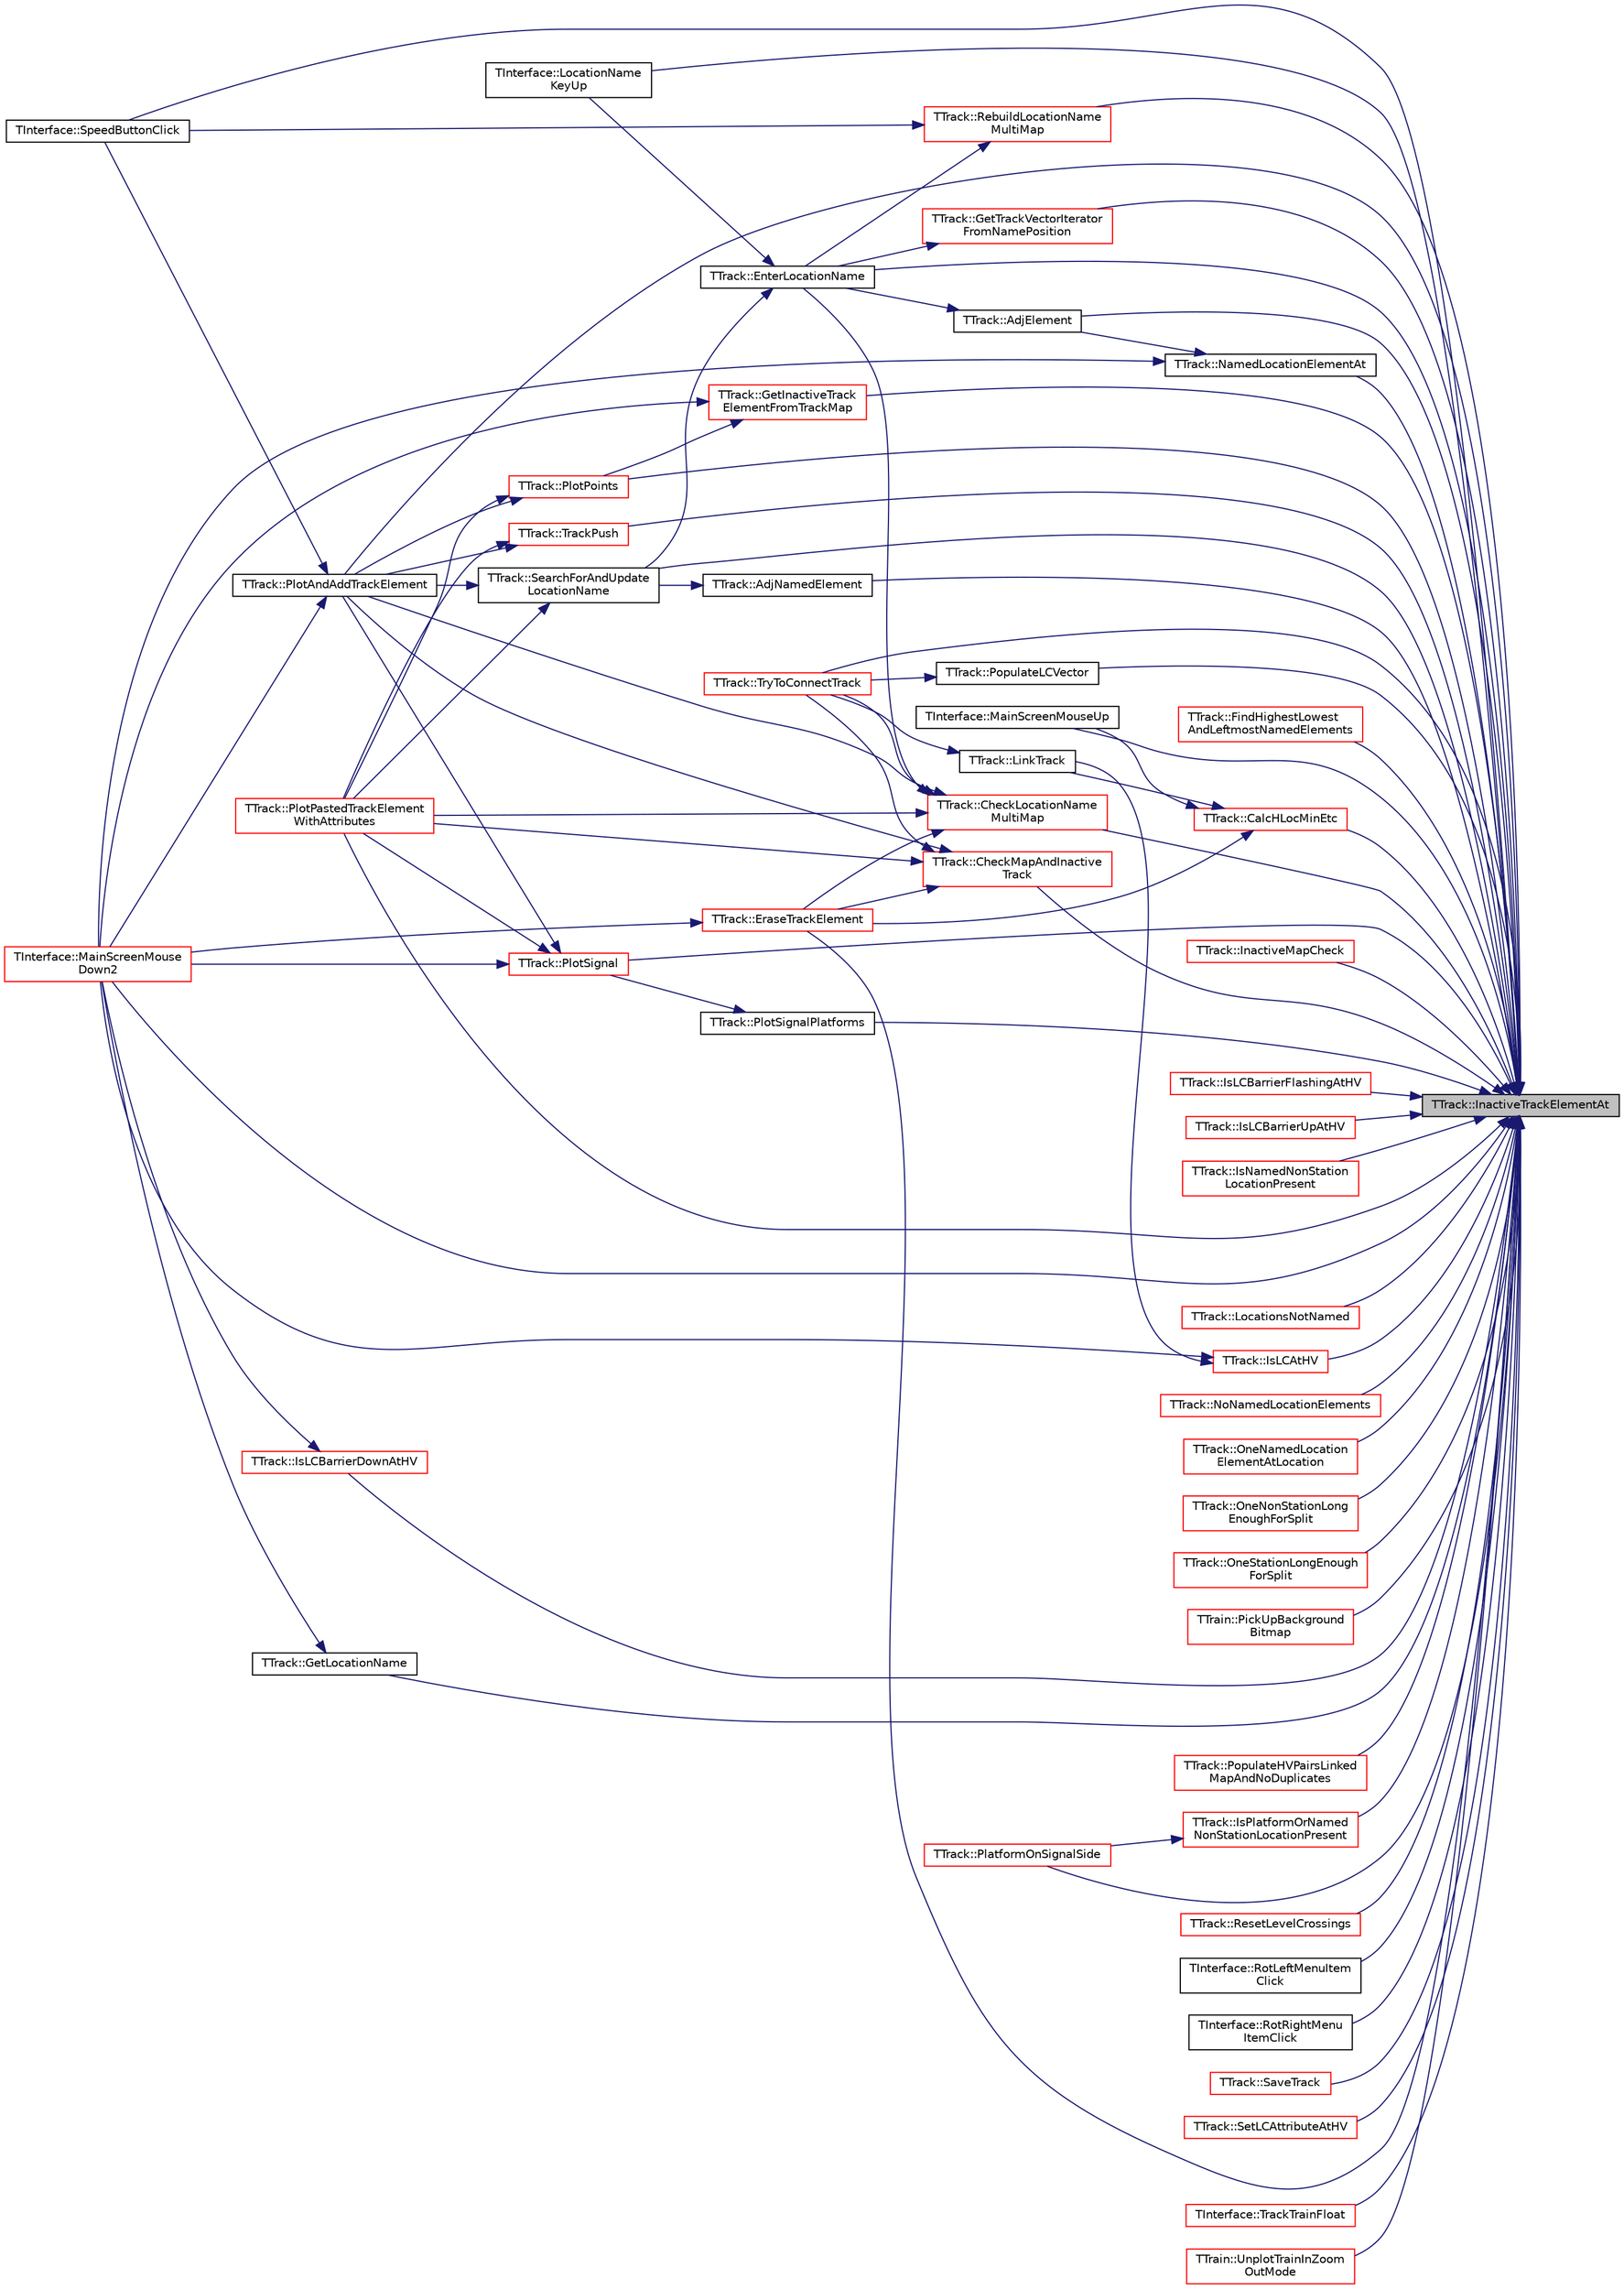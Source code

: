 digraph "TTrack::InactiveTrackElementAt"
{
 // INTERACTIVE_SVG=YES
 // LATEX_PDF_SIZE
  edge [fontname="Helvetica",fontsize="10",labelfontname="Helvetica",labelfontsize="10"];
  node [fontname="Helvetica",fontsize="10",shape=record];
  rankdir="RL";
  Node1 [label="TTrack::InactiveTrackElementAt",height=0.2,width=0.4,color="black", fillcolor="grey75", style="filled", fontcolor="black",tooltip="A range-checked version of InactiveTrackVector.at(At)"];
  Node1 -> Node2 [dir="back",color="midnightblue",fontsize="10",style="solid",fontname="Helvetica"];
  Node2 [label="TTrack::AdjElement",height=0.2,width=0.4,color="black", fillcolor="white", style="filled",URL="$class_t_track.html#a607c6164af3158c328dd7c3ae25236c7",tooltip="Used during location naming to check for adjacent named elements to a given element at HLoc & VLoc wi..."];
  Node2 -> Node3 [dir="back",color="midnightblue",fontsize="10",style="solid",fontname="Helvetica"];
  Node3 [label="TTrack::EnterLocationName",height=0.2,width=0.4,color="black", fillcolor="white", style="filled",URL="$class_t_track.html#a433736aed04f76b3d0c39f0696c3bb18",tooltip="All platform, concourse, footcrossing & non-station named location elements are able to have a Locati..."];
  Node3 -> Node4 [dir="back",color="midnightblue",fontsize="10",style="solid",fontname="Helvetica"];
  Node4 [label="TInterface::LocationName\lKeyUp",height=0.2,width=0.4,color="black", fillcolor="white", style="filled",URL="$class_t_interface.html#ac666c9f62cdb68b29c2a7db123a43a28",tooltip=" "];
  Node3 -> Node5 [dir="back",color="midnightblue",fontsize="10",style="solid",fontname="Helvetica"];
  Node5 [label="TTrack::SearchForAndUpdate\lLocationName",height=0.2,width=0.4,color="black", fillcolor="white", style="filled",URL="$class_t_track.html#a68519138e3b39b6ab9433cc9f7862c64",tooltip="Checks all locations that are adjacent to the one entered for linked named location elements."];
  Node5 -> Node6 [dir="back",color="midnightblue",fontsize="10",style="solid",fontname="Helvetica"];
  Node6 [label="TTrack::PlotAndAddTrackElement",height=0.2,width=0.4,color="black", fillcolor="white", style="filled",URL="$class_t_track.html#a3473a8df3ac25ff59d924a5ee347134b",tooltip="Called during track building or pasting, when an element identified by CurrentTag (i...."];
  Node6 -> Node7 [dir="back",color="midnightblue",fontsize="10",style="solid",fontname="Helvetica"];
  Node7 [label="TInterface::MainScreenMouse\lDown2",height=0.2,width=0.4,color="red", fillcolor="white", style="filled",URL="$class_t_interface.html#abf07d5edc1507de381825f17620748b2",tooltip="Called when mouse button clicked in zoom-in mode."];
  Node6 -> Node9 [dir="back",color="midnightblue",fontsize="10",style="solid",fontname="Helvetica"];
  Node9 [label="TInterface::SpeedButtonClick",height=0.2,width=0.4,color="black", fillcolor="white", style="filled",URL="$class_t_interface.html#ab1487b7a54ebacf27d7b980c65723d18",tooltip=" "];
  Node5 -> Node10 [dir="back",color="midnightblue",fontsize="10",style="solid",fontname="Helvetica"];
  Node10 [label="TTrack::PlotPastedTrackElement\lWithAttributes",height=0.2,width=0.4,color="red", fillcolor="white", style="filled",URL="$class_t_track.html#a9f93210292bf2423e0ac0d738adafe9e",tooltip="new at v2.2.0 - as PlotAndAddTrackElement but keeping speed & length attributes (for pasting) and als..."];
  Node1 -> Node113 [dir="back",color="midnightblue",fontsize="10",style="solid",fontname="Helvetica"];
  Node113 [label="TTrack::AdjNamedElement",height=0.2,width=0.4,color="black", fillcolor="white", style="filled",URL="$class_t_track.html#a96a3a6bcd38491f4f00ec2a585c6f170",tooltip="Used in SearchForAndUpdateLocationName to check for adjacent named elements to a given element at HLo..."];
  Node113 -> Node5 [dir="back",color="midnightblue",fontsize="10",style="solid",fontname="Helvetica"];
  Node1 -> Node114 [dir="back",color="midnightblue",fontsize="10",style="solid",fontname="Helvetica"];
  Node114 [label="TTrack::CalcHLocMinEtc",height=0.2,width=0.4,color="red", fillcolor="white", style="filled",URL="$class_t_track.html#a20a28eaf0308f7aedcfc78ba9eeadea9",tooltip="Examine TrackVector, InactiveTrackVector and TextVector, and set the values that indicate the extent ..."];
  Node114 -> Node115 [dir="back",color="midnightblue",fontsize="10",style="solid",fontname="Helvetica"];
  Node115 [label="TTrack::EraseTrackElement",height=0.2,width=0.4,color="red", fillcolor="white", style="filled",URL="$class_t_track.html#aa7b58c83ca1743ad3e4607ac0af9c71c",tooltip="Erases all active and inactive track elements at HLocInput & VLocInput from the vectors,..."];
  Node115 -> Node7 [dir="back",color="midnightblue",fontsize="10",style="solid",fontname="Helvetica"];
  Node114 -> Node116 [dir="back",color="midnightblue",fontsize="10",style="solid",fontname="Helvetica"];
  Node116 [label="TTrack::LinkTrack",height=0.2,width=0.4,color="black", fillcolor="white", style="filled",URL="$class_t_track.html#a17b6095b0c8de0e1493eeebd6d534247",tooltip="Attempt to link the track and return true if successful, if unsuccessful return error flag and positi..."];
  Node116 -> Node117 [dir="back",color="midnightblue",fontsize="10",style="solid",fontname="Helvetica"];
  Node117 [label="TTrack::TryToConnectTrack",height=0.2,width=0.4,color="red", fillcolor="white", style="filled",URL="$class_t_track.html#ac1dc75f1df6278c62f13e23469b80982",tooltip="Handles all tasks associated with track linking, returns true if successful (see also LinkTrack & Lin..."];
  Node114 -> Node28 [dir="back",color="midnightblue",fontsize="10",style="solid",fontname="Helvetica"];
  Node28 [label="TInterface::MainScreenMouseUp",height=0.2,width=0.4,color="black", fillcolor="white", style="filled",URL="$class_t_interface.html#a03280ee86df28a9a7cf4473cdf7b9f8b",tooltip=" "];
  Node1 -> Node124 [dir="back",color="midnightblue",fontsize="10",style="solid",fontname="Helvetica"];
  Node124 [label="TTrack::CheckLocationName\lMultiMap",height=0.2,width=0.4,color="red", fillcolor="white", style="filled",URL="$class_t_track.html#aaf3f48b8df9877499aaf4c05f804426c",tooltip="Validity test."];
  Node124 -> Node3 [dir="back",color="midnightblue",fontsize="10",style="solid",fontname="Helvetica"];
  Node124 -> Node115 [dir="back",color="midnightblue",fontsize="10",style="solid",fontname="Helvetica"];
  Node124 -> Node6 [dir="back",color="midnightblue",fontsize="10",style="solid",fontname="Helvetica"];
  Node124 -> Node10 [dir="back",color="midnightblue",fontsize="10",style="solid",fontname="Helvetica"];
  Node124 -> Node117 [dir="back",color="midnightblue",fontsize="10",style="solid",fontname="Helvetica"];
  Node1 -> Node128 [dir="back",color="midnightblue",fontsize="10",style="solid",fontname="Helvetica"];
  Node128 [label="TTrack::CheckMapAndInactive\lTrack",height=0.2,width=0.4,color="red", fillcolor="white", style="filled",URL="$class_t_track.html#a6fa2d4f2c6c94e2c6b4f7218f5356108",tooltip="Validity test."];
  Node128 -> Node115 [dir="back",color="midnightblue",fontsize="10",style="solid",fontname="Helvetica"];
  Node128 -> Node6 [dir="back",color="midnightblue",fontsize="10",style="solid",fontname="Helvetica"];
  Node128 -> Node10 [dir="back",color="midnightblue",fontsize="10",style="solid",fontname="Helvetica"];
  Node128 -> Node117 [dir="back",color="midnightblue",fontsize="10",style="solid",fontname="Helvetica"];
  Node1 -> Node3 [dir="back",color="midnightblue",fontsize="10",style="solid",fontname="Helvetica"];
  Node1 -> Node115 [dir="back",color="midnightblue",fontsize="10",style="solid",fontname="Helvetica"];
  Node1 -> Node129 [dir="back",color="midnightblue",fontsize="10",style="solid",fontname="Helvetica"];
  Node129 [label="TTrack::FindHighestLowest\lAndLeftmostNamedElements",height=0.2,width=0.4,color="red", fillcolor="white", style="filled",URL="$class_t_track.html#aabdf6becaf1d21cc5c654293cc3fc734",tooltip="Used in locating the screen name position for a named location, return true if find an inactive eleme..."];
  Node1 -> Node131 [dir="back",color="midnightblue",fontsize="10",style="solid",fontname="Helvetica"];
  Node131 [label="TTrack::GetInactiveTrack\lElementFromTrackMap",height=0.2,width=0.4,color="red", fillcolor="white", style="filled",URL="$class_t_track.html#a224071baecc50be0a643711bf9005db2",tooltip="Return a reference to the inactive element at HLoc & VLoc, if no element is found an error is thrown."];
  Node131 -> Node7 [dir="back",color="midnightblue",fontsize="10",style="solid",fontname="Helvetica"];
  Node131 -> Node152 [dir="back",color="midnightblue",fontsize="10",style="solid",fontname="Helvetica"];
  Node152 [label="TTrack::PlotPoints",height=0.2,width=0.4,color="red", fillcolor="white", style="filled",URL="$class_t_track.html#af56adb319c7003b8ddac8e55afaee3d2",tooltip="Plot points on screen according to how they are set (Attribute value), or, with both fillets if BothF..."];
  Node152 -> Node6 [dir="back",color="midnightblue",fontsize="10",style="solid",fontname="Helvetica"];
  Node152 -> Node10 [dir="back",color="midnightblue",fontsize="10",style="solid",fontname="Helvetica"];
  Node1 -> Node157 [dir="back",color="midnightblue",fontsize="10",style="solid",fontname="Helvetica"];
  Node157 [label="TTrack::GetLocationName",height=0.2,width=0.4,color="black", fillcolor="white", style="filled",URL="$class_t_track.html#a2e0511d60228cefd27d9a52b8dd3cba4",tooltip="Return location name for a given inactive track vector position."];
  Node157 -> Node7 [dir="back",color="midnightblue",fontsize="10",style="solid",fontname="Helvetica"];
  Node1 -> Node158 [dir="back",color="midnightblue",fontsize="10",style="solid",fontname="Helvetica"];
  Node158 [label="TTrack::GetTrackVectorIterator\lFromNamePosition",height=0.2,width=0.4,color="red", fillcolor="white", style="filled",URL="$class_t_track.html#ae37fe26f1d8ed9ef0f498ae12347e0ac",tooltip="Takes an adjusted vector position value from either vector (if active, Position = -TruePos -1,..."];
  Node158 -> Node3 [dir="back",color="midnightblue",fontsize="10",style="solid",fontname="Helvetica"];
  Node1 -> Node159 [dir="back",color="midnightblue",fontsize="10",style="solid",fontname="Helvetica"];
  Node159 [label="TTrack::InactiveMapCheck",height=0.2,width=0.4,color="red", fillcolor="white", style="filled",URL="$class_t_track.html#a23030c22d4c98706d1738205242646d9",tooltip="Used to check the validity of footcrossing links."];
  Node1 -> Node162 [dir="back",color="midnightblue",fontsize="10",style="solid",fontname="Helvetica"];
  Node162 [label="TTrack::IsLCAtHV",height=0.2,width=0.4,color="red", fillcolor="white", style="filled",URL="$class_t_track.html#a73e781d0ada0b77618b886557f79b115",tooltip="True if a level crossing is found at H & V."];
  Node162 -> Node116 [dir="back",color="midnightblue",fontsize="10",style="solid",fontname="Helvetica"];
  Node162 -> Node7 [dir="back",color="midnightblue",fontsize="10",style="solid",fontname="Helvetica"];
  Node1 -> Node211 [dir="back",color="midnightblue",fontsize="10",style="solid",fontname="Helvetica"];
  Node211 [label="TTrack::IsLCBarrierDownAtHV",height=0.2,width=0.4,color="red", fillcolor="white", style="filled",URL="$class_t_track.html#aad258b17c96ace0dbbad3754eb743274",tooltip="True if an open (to trains) level crossing is found at H & V."];
  Node211 -> Node7 [dir="back",color="midnightblue",fontsize="10",style="solid",fontname="Helvetica"];
  Node1 -> Node212 [dir="back",color="midnightblue",fontsize="10",style="solid",fontname="Helvetica"];
  Node212 [label="TTrack::IsLCBarrierFlashingAtHV",height=0.2,width=0.4,color="red", fillcolor="white", style="filled",URL="$class_t_track.html#a96468affb70f97173d882afefbec9fb2",tooltip="True if barrier is in process of opening or closing at H & V."];
  Node1 -> Node214 [dir="back",color="midnightblue",fontsize="10",style="solid",fontname="Helvetica"];
  Node214 [label="TTrack::IsLCBarrierUpAtHV",height=0.2,width=0.4,color="red", fillcolor="white", style="filled",URL="$class_t_track.html#a7331fe3693d4a1f2aa76817e66fba995",tooltip="True if a closed (to trains) level crossing is found at H & V."];
  Node1 -> Node215 [dir="back",color="midnightblue",fontsize="10",style="solid",fontname="Helvetica"];
  Node215 [label="TTrack::IsNamedNonStation\lLocationPresent",height=0.2,width=0.4,color="red", fillcolor="white", style="filled",URL="$class_t_track.html#a7867a4b41fbc25f35eccab0b03cab9ed",tooltip="True if a non-station named location at HLoc & VLoc."];
  Node1 -> Node218 [dir="back",color="midnightblue",fontsize="10",style="solid",fontname="Helvetica"];
  Node218 [label="TTrack::IsPlatformOrNamed\lNonStationLocationPresent",height=0.2,width=0.4,color="red", fillcolor="white", style="filled",URL="$class_t_track.html#adbec6561f4ecd2fa1dabf3e41502b085",tooltip="True if a non-station named location or platform at HLoc & VLoc."];
  Node218 -> Node219 [dir="back",color="midnightblue",fontsize="10",style="solid",fontname="Helvetica"];
  Node219 [label="TTrack::PlatformOnSignalSide",height=0.2,width=0.4,color="red", fillcolor="white", style="filled",URL="$class_t_track.html#a7c2888cb7acea2b9c65c5f9cc538df66",tooltip="Check whether there is a platform present at HLoc & VLoc at the same side as the signal represented b..."];
  Node1 -> Node4 [dir="back",color="midnightblue",fontsize="10",style="solid",fontname="Helvetica"];
  Node1 -> Node227 [dir="back",color="midnightblue",fontsize="10",style="solid",fontname="Helvetica"];
  Node227 [label="TTrack::LocationsNotNamed",height=0.2,width=0.4,color="red", fillcolor="white", style="filled",URL="$class_t_track.html#ad7d7ef450424ea6aab50db5445c6448c",tooltip="True if there are unnamed NamedLocationElements (includes footcrossings)"];
  Node1 -> Node7 [dir="back",color="midnightblue",fontsize="10",style="solid",fontname="Helvetica"];
  Node1 -> Node28 [dir="back",color="midnightblue",fontsize="10",style="solid",fontname="Helvetica"];
  Node1 -> Node233 [dir="back",color="midnightblue",fontsize="10",style="solid",fontname="Helvetica"];
  Node233 [label="TTrack::NamedLocationElementAt",height=0.2,width=0.4,color="black", fillcolor="white", style="filled",URL="$class_t_track.html#a198ba6486ccb7cdfb25bdd8c30451d06",tooltip="True if the active or inactive TrackElement at HLoc & VLoc has its FixedNamedLocationElement member t..."];
  Node233 -> Node2 [dir="back",color="midnightblue",fontsize="10",style="solid",fontname="Helvetica"];
  Node233 -> Node7 [dir="back",color="midnightblue",fontsize="10",style="solid",fontname="Helvetica"];
  Node1 -> Node234 [dir="back",color="midnightblue",fontsize="10",style="solid",fontname="Helvetica"];
  Node234 [label="TTrack::NoNamedLocationElements",height=0.2,width=0.4,color="red", fillcolor="white", style="filled",URL="$class_t_track.html#ab079bfd6871c5337b29297e7bc2cfe8b",tooltip="True if there are no NamedLocationElements (includes footcrossings)"];
  Node1 -> Node235 [dir="back",color="midnightblue",fontsize="10",style="solid",fontname="Helvetica"];
  Node235 [label="TTrack::OneNamedLocation\lElementAtLocation",height=0.2,width=0.4,color="red", fillcolor="white", style="filled",URL="$class_t_track.html#a7eba939947b4c035a191ecaaf1b0bb9a",tooltip="True if there is at least one named location element with name 'LocationName', used in timetable inte..."];
  Node1 -> Node238 [dir="back",color="midnightblue",fontsize="10",style="solid",fontname="Helvetica"];
  Node238 [label="TTrack::OneNonStationLong\lEnoughForSplit",height=0.2,width=0.4,color="red", fillcolor="white", style="filled",URL="$class_t_track.html#af05aab9136551763f221773cda241ba5",tooltip="As below but here allow points & crossovers."];
  Node1 -> Node239 [dir="back",color="midnightblue",fontsize="10",style="solid",fontname="Helvetica"];
  Node239 [label="TTrack::OneStationLongEnough\lForSplit",height=0.2,width=0.4,color="red", fillcolor="white", style="filled",URL="$class_t_track.html#a16dbc5b1b3898d70218cf52e52434bb6",tooltip=" "];
  Node1 -> Node164 [dir="back",color="midnightblue",fontsize="10",style="solid",fontname="Helvetica"];
  Node164 [label="TTrain::PickUpBackground\lBitmap",height=0.2,width=0.4,color="red", fillcolor="white", style="filled",URL="$class_t_train.html#af92ae73f1be23475e7ae424306cd4866",tooltip="Store the background bitmap pointer (BackgroundPtr - see above) prior to being overwritten by the tra..."];
  Node1 -> Node219 [dir="back",color="midnightblue",fontsize="10",style="solid",fontname="Helvetica"];
  Node1 -> Node6 [dir="back",color="midnightblue",fontsize="10",style="solid",fontname="Helvetica"];
  Node1 -> Node10 [dir="back",color="midnightblue",fontsize="10",style="solid",fontname="Helvetica"];
  Node1 -> Node152 [dir="back",color="midnightblue",fontsize="10",style="solid",fontname="Helvetica"];
  Node1 -> Node240 [dir="back",color="midnightblue",fontsize="10",style="solid",fontname="Helvetica"];
  Node240 [label="TTrack::PlotSignal",height=0.2,width=0.4,color="red", fillcolor="white", style="filled",URL="$class_t_track.html#aa5742fbc2eb3f8743dde84005499f89e",tooltip="Plot signals on screen according to their aspect (Attribute value)"];
  Node240 -> Node7 [dir="back",color="midnightblue",fontsize="10",style="solid",fontname="Helvetica"];
  Node240 -> Node6 [dir="back",color="midnightblue",fontsize="10",style="solid",fontname="Helvetica"];
  Node240 -> Node10 [dir="back",color="midnightblue",fontsize="10",style="solid",fontname="Helvetica"];
  Node1 -> Node242 [dir="back",color="midnightblue",fontsize="10",style="solid",fontname="Helvetica"];
  Node242 [label="TTrack::PlotSignalPlatforms",height=0.2,width=0.4,color="black", fillcolor="white", style="filled",URL="$class_t_track.html#a2830b22db25712a80fa55b1546b5df9b",tooltip="Plot platforms if any for a signal graphic - plotted before signal so shows through transparent signa..."];
  Node242 -> Node240 [dir="back",color="midnightblue",fontsize="10",style="solid",fontname="Helvetica"];
  Node1 -> Node243 [dir="back",color="midnightblue",fontsize="10",style="solid",fontname="Helvetica"];
  Node243 [label="TTrack::PopulateHVPairsLinked\lMapAndNoDuplicates",height=0.2,width=0.4,color="red", fillcolor="white", style="filled",URL="$class_t_track.html#abd5dcc3c2beef43856091745c72d8317",tooltip="Used in checking for duplicate location names after Bill78 (discord name) developed the ...."];
  Node1 -> Node245 [dir="back",color="midnightblue",fontsize="10",style="solid",fontname="Helvetica"];
  Node245 [label="TTrack::PopulateLCVector",height=0.2,width=0.4,color="black", fillcolor="white", style="filled",URL="$class_t_track.html#a9a476cd9b32a351de87591f3db2ddb99",tooltip="Add all LCs to LCVector - note that this contains all LC elements whether linked to others or not."];
  Node245 -> Node117 [dir="back",color="midnightblue",fontsize="10",style="solid",fontname="Helvetica"];
  Node1 -> Node246 [dir="back",color="midnightblue",fontsize="10",style="solid",fontname="Helvetica"];
  Node246 [label="TTrack::RebuildLocationName\lMultiMap",height=0.2,width=0.4,color="red", fillcolor="white", style="filled",URL="$class_t_track.html#a4a948544c9ac877232ec721db8bfc914",tooltip="Clears the existing LocationNameMultiMap and rebuilds it from TrackVector and InactiveTrackVector...."];
  Node246 -> Node3 [dir="back",color="midnightblue",fontsize="10",style="solid",fontname="Helvetica"];
  Node246 -> Node9 [dir="back",color="midnightblue",fontsize="10",style="solid",fontname="Helvetica"];
  Node1 -> Node247 [dir="back",color="midnightblue",fontsize="10",style="solid",fontname="Helvetica"];
  Node247 [label="TTrack::ResetLevelCrossings",height=0.2,width=0.4,color="red", fillcolor="white", style="filled",URL="$class_t_track.html#a1a5d8cf5f3a46667a745bfcf4c77ba9d",tooltip="Set all LC attributes to 0 (closed to trains)"];
  Node1 -> Node37 [dir="back",color="midnightblue",fontsize="10",style="solid",fontname="Helvetica"];
  Node37 [label="TInterface::RotLeftMenuItem\lClick",height=0.2,width=0.4,color="black", fillcolor="white", style="filled",URL="$class_t_interface.html#a3cf2db0424e05908b20a97130895d056",tooltip=" "];
  Node1 -> Node38 [dir="back",color="midnightblue",fontsize="10",style="solid",fontname="Helvetica"];
  Node38 [label="TInterface::RotRightMenu\lItemClick",height=0.2,width=0.4,color="black", fillcolor="white", style="filled",URL="$class_t_interface.html#aa6e7359ece526e43589456e9a31851a0",tooltip=" "];
  Node1 -> Node248 [dir="back",color="midnightblue",fontsize="10",style="solid",fontname="Helvetica"];
  Node248 [label="TTrack::SaveTrack",height=0.2,width=0.4,color="red", fillcolor="white", style="filled",URL="$class_t_track.html#a0f681fc6b5da80d8d0480c44ea8e61a6",tooltip="Save all active and inactive track elements to VecFile."];
  Node1 -> Node5 [dir="back",color="midnightblue",fontsize="10",style="solid",fontname="Helvetica"];
  Node1 -> Node336 [dir="back",color="midnightblue",fontsize="10",style="solid",fontname="Helvetica"];
  Node336 [label="TTrack::SetLCAttributeAtHV",height=0.2,width=0.4,color="red", fillcolor="white", style="filled",URL="$class_t_track.html#a43c4adf8324c465b90bad0a4dd6761a2",tooltip="Set LC attribute at H & V; 0=closed to trains, 1 = open to trains, 2 = changing state = closed to tra..."];
  Node1 -> Node9 [dir="back",color="midnightblue",fontsize="10",style="solid",fontname="Helvetica"];
  Node1 -> Node337 [dir="back",color="midnightblue",fontsize="10",style="solid",fontname="Helvetica"];
  Node337 [label="TTrack::TrackPush",height=0.2,width=0.4,color="red", fillcolor="white", style="filled",URL="$class_t_track.html#a2d8f9445f873689b8e71d3f8efc7c7d3",tooltip="Insert TrackElement into the relevant vector and map, and, if named, insert the name in LocationNameM..."];
  Node337 -> Node6 [dir="back",color="midnightblue",fontsize="10",style="solid",fontname="Helvetica"];
  Node337 -> Node10 [dir="back",color="midnightblue",fontsize="10",style="solid",fontname="Helvetica"];
  Node1 -> Node338 [dir="back",color="midnightblue",fontsize="10",style="solid",fontname="Helvetica"];
  Node338 [label="TInterface::TrackTrainFloat",height=0.2,width=0.4,color="red", fillcolor="white", style="filled",URL="$class_t_interface.html#a9aaa19d39382a32701d7ded3b8c1802b",tooltip="Controls the floating window function, called during the ClockTimer2 function."];
  Node1 -> Node117 [dir="back",color="midnightblue",fontsize="10",style="solid",fontname="Helvetica"];
  Node1 -> Node339 [dir="back",color="midnightblue",fontsize="10",style="solid",fontname="Helvetica"];
  Node339 [label="TTrain::UnplotTrainInZoom\lOutMode",height=0.2,width=0.4,color="red", fillcolor="white", style="filled",URL="$class_t_train.html#a439d2809c762a0981908a3b8a49520f2",tooltip="Unplot train from screen in zoomed-out mode."];
}
